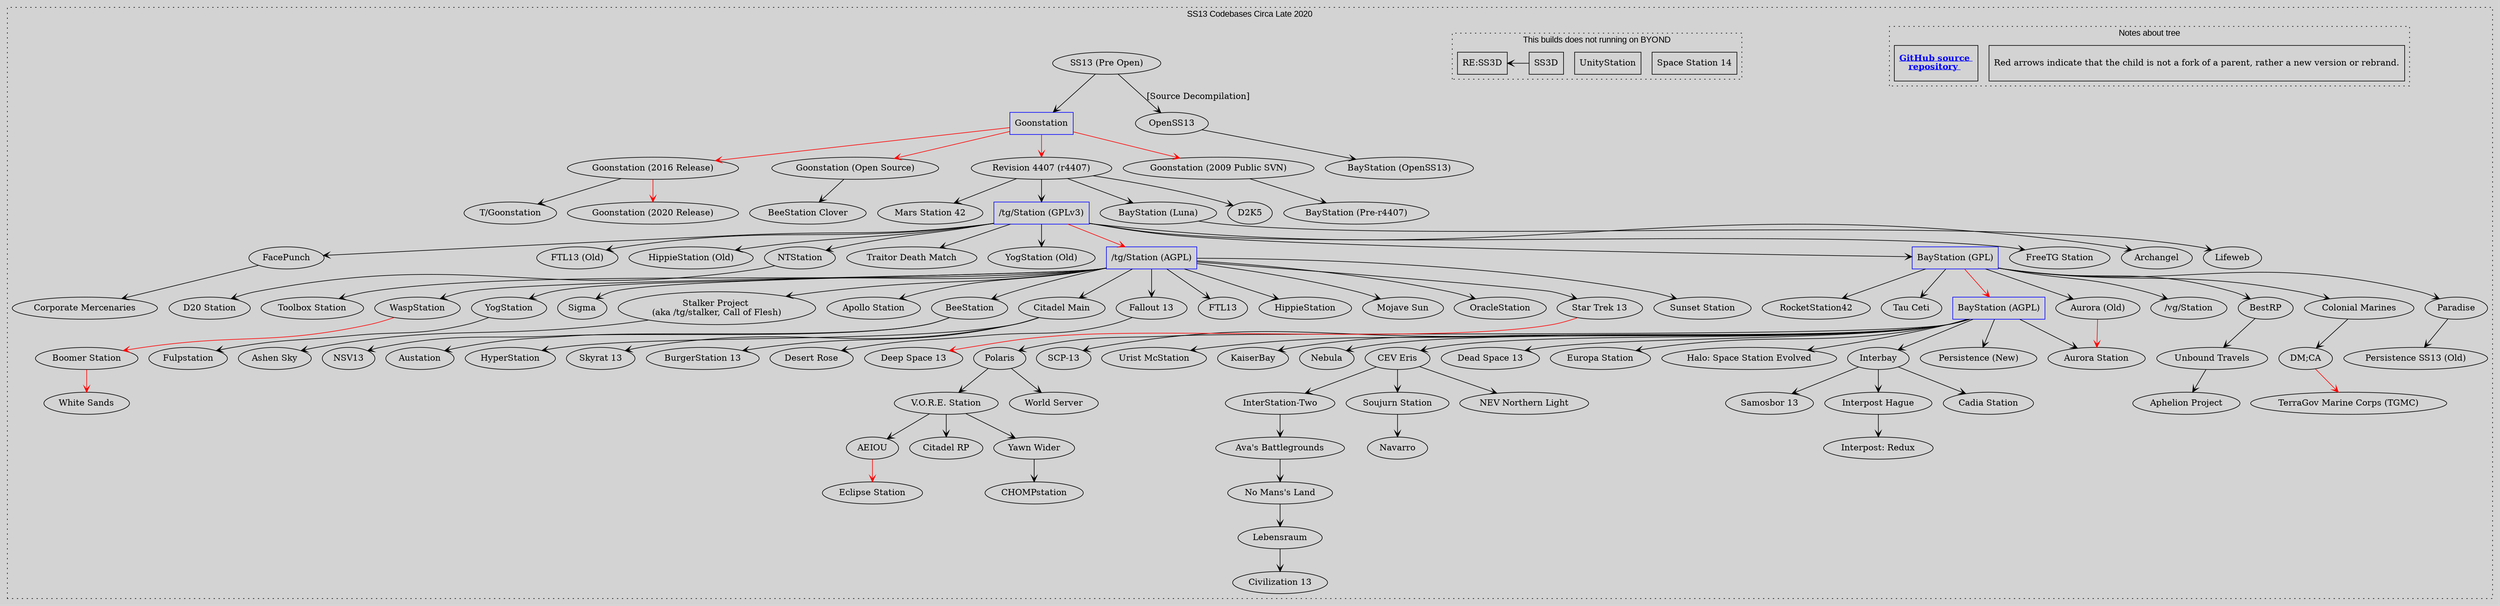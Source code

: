 digraph G {
	/// Attributes ///
	color    = "black"
	fontname = "Arial"
	fontsize = 14
	ratio    = "auto"   //size = "30, 30"
	rankdir  = "LB"
	bgcolor  = lightgray
	//splines  = false

	graph [compound = true]
	edge [arrowhead = vee, arrowtail=vee, splines=curved]


	//
	subgraph cluster_map
	{
		//
		subgraph cluster_note
		{
			/// Attributes ///
			label    = "Notes about tree"
			style    = "dotted"
			rankdir  = "LB"
			compound = false
			rank     = same
			//pos      = "10,10!"

			node [
				shape    = rectangle,
				fontsize = 14,
				//width    = 3.5
				//height   = .08
				minlen = 1
			]
			edge [
				constraint = false
			]

			/// Nodes ///
			note1 [
				label  = "Red arrows indicate that the child is not a fork of a parent, rather a new version or rebrand.\l",
				width  = 4.5,
				height = .8
			]
			note2 [
				label  = <<b><u><font color="blue" style="font-weight: bold;" align="center">GitHub source <br align="center"/>repository </font></u></b> >,
				URL    = "https://github.com/CthulhuOnIce/SS13-Codebases",
				width  = 1.5,
				height = .8
			]
			//dummy_helper1 [style = "invis", width = 3]

			/// Edges ///
			//note1 -> note2 [style = "invis", constraint = false, dir = left] //, taillabel = "tail", lhead=cluster_0, constraint=false]
			//node [shape=record, height=.08, fontsize=11, width=3.5]
			//note1 -> dummy_helper1 [style = "invis"] //, taillabel = "tail", lhead=cluster_0, constraint=false]

		}

		//
		subgraph cluster_not_byond
		{
			/// Attributes ///
			label    = "This builds does not running on BYOND"
			style    = "dotted"
			//rankdir  = "LB"
			//compound = false
			//rank     = same

			node [
				shape    = rectangle,
				//fontsize = 14,
				//width    = 3.5
				//height   = .08
				minlen   = 1
			]
			edge [
				constraint = false
			]

			/// Nodes ///
			"Space Station 14"
			"UnityStation"
			"SS3D"
			"SS3D" -> "RE:SS3D" [dir = left]

		}

		/// Attributes ///
		label    = "SS13 Codebases Circa Late 2020"
		labelloc = "top"
		style    = "dotted"
		//rankdir = "TB"
		//edge [constraint = true]

		/// Nodes ///
		"Goonstation" [shape = rectangle, color = blue]
		"/tg/Station (GPLv3)" [shape = rectangle, color = blue]
		"/tg/Station (AGPL)" [shape = rectangle, color = blue]
		"BayStation (GPL)" [shape = rectangle, color = blue]
		"BayStation (AGPL)" [shape = rectangle, color = blue]

		/// Edges ///

		"/tg/Station (AGPL)"                                 -> "Sigma"                                               // added by: Gesugao-san
		"/tg/Station (AGPL)"                                 -> "Stalker Project \n(aka /tg/stalker, Call of Flesh)"  // added by: Gesugao-san
		"/tg/Station (AGPL)"                                 -> "Apollo Station"
		"/tg/Station (AGPL)"                                 -> "BeeStation"
		"/tg/Station (AGPL)"                                 -> "Citadel Main"
		"/tg/Station (AGPL)"                                 -> "Fallout 13"
		"/tg/Station (AGPL)"                                 -> "FTL13"
		"/tg/Station (AGPL)"                                 -> "HippieStation"
		"/tg/Station (AGPL)"                                 -> "Mojave Sun"
		"/tg/Station (AGPL)"                                 -> "OracleStation"
		"/tg/Station (AGPL)"                                 -> "Star Trek 13"
		"/tg/Station (AGPL)"                                 -> "Sunset Station"
		"/tg/Station (AGPL)"                                 -> "Toolbox Station"
		"/tg/Station (AGPL)"                                 -> "WaspStation"
		"/tg/Station (AGPL)"                                 -> "YogStation"
		"/tg/Station (GPLv3)"                                -> "FreeTG Station"                                      // added by: Gesugao-san
		"/tg/Station (GPLv3)"                                -> "/tg/Station (AGPL)" [color = red]
		"/tg/Station (GPLv3)"                                -> "Archangel"
		"/tg/Station (GPLv3)"                                -> "BayStation (GPL)"
		"/tg/Station (GPLv3)"                                -> "FacePunch"
		"/tg/Station (GPLv3)"                                -> "FTL13 (Old)"
		"/tg/Station (GPLv3)"                                -> "HippieStation (Old)"
		"/tg/Station (GPLv3)"                                -> "NTStation"
		"/tg/Station (GPLv3)"                                -> "Traitor Death Match"
		"/tg/Station (GPLv3)"                                -> "YogStation (Old)"
		"AEIOU"                                              -> "Eclipse Station" [color = red]
		"Aurora (Old)"                                       -> "Aurora Station" [color = red]
		"Ava's Battlegrounds"                                -> "No Mans's Land"
		"BayStation (AGPL)"                                  -> "KaiserBay"                                           // added by: Gesugao-san
		"BayStation (AGPL)"                                  -> "Nebula"                                              // added by: Gesugao-san
		"BayStation (AGPL)"                                  -> "Aurora Station"
		"BayStation (AGPL)"                                  -> "CEV Eris"
		"BayStation (AGPL)"                                  -> "Dead Space 13"
		"BayStation (AGPL)"                                  -> "Europa Station"
		"BayStation (AGPL)"                                  -> "Halo: Space Station Evolved"
		"BayStation (AGPL)"                                  -> "Interbay"
		"BayStation (AGPL)"                                  -> "Persistence (New)"
		"BayStation (AGPL)"                                  -> "Polaris"
		"BayStation (AGPL)"                                  -> "SCP-13"
		"BayStation (AGPL)"                                  -> "Urist McStation"
		"BayStation (GPL)"                                   -> "/vg/Station"
		"BayStation (GPL)"                                   -> "Aurora (Old)"
		"BayStation (GPL)"                                   -> "BayStation (AGPL)" [color = red]
		"BayStation (GPL)"                                   -> "BestRP"
		"BayStation (GPL)"                                   -> "Colonial Marines"
		"BayStation (GPL)"                                   -> "Paradise"
		"BayStation (GPL)"                                   -> "RocketStation42"
		"BayStation (GPL)"                                   -> "Tau Ceti"
		"BayStation (Luna)"                                  -> "Lifeweb"
		"BeeStation"                                         -> "Austation"
		"BeeStation"                                         -> "NSV13"
		"BestRP"                                             -> "Unbound Travels"                                     // added by: Gesugao-san
		"Boomer Station"                                     -> "White Sands" [color = red]                           // added by: Gesugao-san
		"CEV Eris"                                           -> "NEV Northern Light"                                  // added by: Gesugao-san
		"CEV Eris"                                           -> "InterStation-Two"
		"CEV Eris"                                           -> "Soujurn Station"
		"Citadel Main"                                       -> "BurgerStation 13"
		"Citadel Main"                                       -> "HyperStation"
		"Citadel Main"                                       -> "Skyrat 13"
		"Colonial Marines"                                   -> "DM;CA"
		"DM;CA"                                              -> "TerraGov Marine Corps (TGMC)" [color = red]
		"FacePunch"                                          -> "Corporate Mercenaries"
		"Fallout 13"                                         -> "Desert Rose"
		"Goonstation (2009 Public SVN)"                      -> "BayStation (Pre-r4407)"                              // added by: Gesugao-san
		"Goonstation (2016 Release)"                         -> "Goonstation (2020 Release)" [color = red]
		"Goonstation (2016 Release)"                         -> "T/Goonstation"
		"Goonstation (Open Source)"                          -> "BeeStation Clover"                                   // added by: Gesugao-san
		"Goonstation"                                        -> "Goonstation (2009 Public SVN)" [color = red]         // added by: Gesugao-san
		"Goonstation"                                        -> "Goonstation (2016 Release)" [color = red]
		"Goonstation"                                        -> "Goonstation (Open Source)" [color = red]
		"Goonstation"                                        -> "Revision 4407 (r4407)" [color = red]
		"Interbay"                                           -> "Cadia Station"                                       // added by: Gesugao-san
		"Interbay"                                           -> "Samosbor 13"                                         // added by: Gesugao-san
		"Interbay"                                           -> "Interpost Hague"
		"Interpost Hague"                                    -> "Interpost: Redux"                                    // added by: Gesugao-san
		"InterStation-Two"                                   -> "Ava's Battlegrounds"
		"Lebensraum"                                         -> "Civilization 13"
		"No Mans's Land"                                     -> "Lebensraum"
		"NTStation"                                          -> "D20 Station"
		"OpenSS13"                                           -> "BayStation (OpenSS13)"
		"Paradise"                                           -> "Persistence SS13 (Old)"
		"Polaris"                                            -> "V.O.R.E. Station"
		"Polaris"                                            -> "World Server"
		"Revision 4407 (r4407)"                              -> "/tg/Station (GPLv3)"
		"Revision 4407 (r4407)"                              -> "BayStation (Luna)"
		"Revision 4407 (r4407)"                              -> "D2K5"
		"Revision 4407 (r4407)"                              -> "Mars Station 42"
		"Soujurn Station"                                    -> "Navarro"
		"SS13 (Pre Open)"                                    -> "Goonstation"
		"SS13 (Pre Open)"                                    -> "OpenSS13" [label = "[Source Decompilation]"]
		"Stalker Project \n(aka /tg/stalker, Call of Flesh)" -> "Ashen Sky"                                           // added by: Gesugao-san
		"Star Trek 13"                                       -> "Deep Space 13" [color = red]
		"Unbound Travels"                                    -> "Aphelion Project"                                    // added by: Gesugao-san
		"V.O.R.E. Station"                                   -> "AEIOU"
		"V.O.R.E. Station"                                   -> "Citadel RP"
		"V.O.R.E. Station"                                   -> "Yawn Wider"
		"WaspStation"                                        -> "Boomer Station" [color = red]
		"Yawn Wider"                                         -> "CHOMPstation"
		"YogStation"                                         -> "Fulpstation"
	}
}
